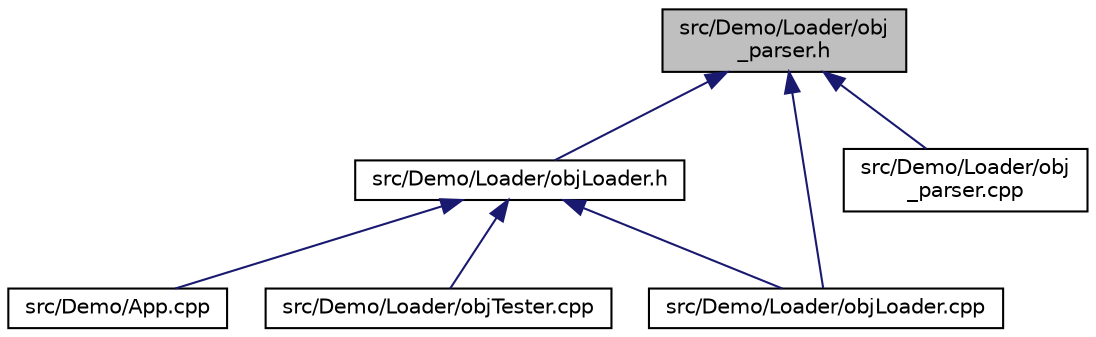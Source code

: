 digraph "src/Demo/Loader/obj_parser.h"
{
  edge [fontname="Helvetica",fontsize="10",labelfontname="Helvetica",labelfontsize="10"];
  node [fontname="Helvetica",fontsize="10",shape=record];
  Node1 [label="src/Demo/Loader/obj\l_parser.h",height=0.2,width=0.4,color="black", fillcolor="grey75", style="filled" fontcolor="black"];
  Node1 -> Node2 [dir="back",color="midnightblue",fontsize="10",style="solid",fontname="Helvetica"];
  Node2 [label="src/Demo/Loader/objLoader.h",height=0.2,width=0.4,color="black", fillcolor="white", style="filled",URL="$_demo_2_loader_2_obj_loader_8h.html"];
  Node2 -> Node3 [dir="back",color="midnightblue",fontsize="10",style="solid",fontname="Helvetica"];
  Node3 [label="src/Demo/App.cpp",height=0.2,width=0.4,color="black", fillcolor="white", style="filled",URL="$_demo_2_app_8cpp.html"];
  Node2 -> Node4 [dir="back",color="midnightblue",fontsize="10",style="solid",fontname="Helvetica"];
  Node4 [label="src/Demo/Loader/objLoader.cpp",height=0.2,width=0.4,color="black", fillcolor="white", style="filled",URL="$_demo_2_loader_2_obj_loader_8cpp.html"];
  Node2 -> Node5 [dir="back",color="midnightblue",fontsize="10",style="solid",fontname="Helvetica"];
  Node5 [label="src/Demo/Loader/objTester.cpp",height=0.2,width=0.4,color="black", fillcolor="white", style="filled",URL="$obj_tester_8cpp.html"];
  Node1 -> Node6 [dir="back",color="midnightblue",fontsize="10",style="solid",fontname="Helvetica"];
  Node6 [label="src/Demo/Loader/obj\l_parser.cpp",height=0.2,width=0.4,color="black", fillcolor="white", style="filled",URL="$obj__parser_8cpp.html"];
  Node1 -> Node4 [dir="back",color="midnightblue",fontsize="10",style="solid",fontname="Helvetica"];
}
